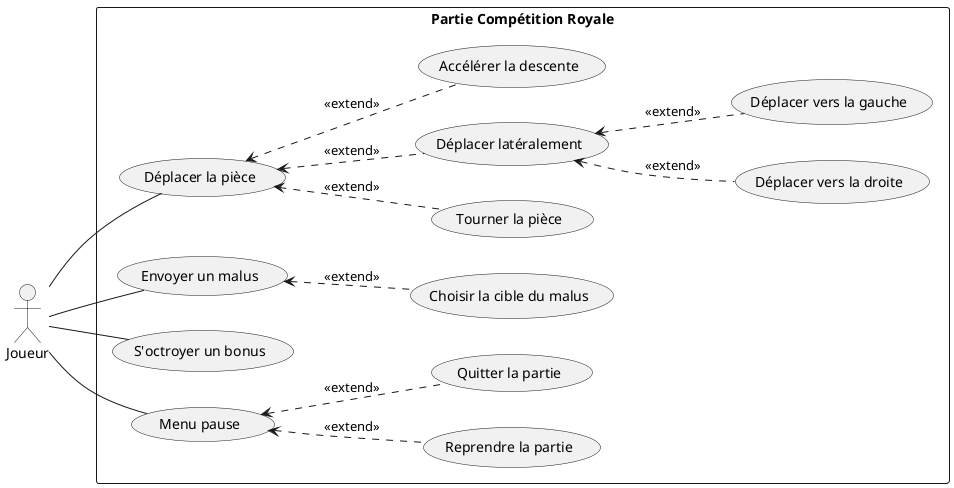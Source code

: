 @startuml royal-competition

'Royal-Competitive Mode'
' NOTE: We could add "pause", "resume" & "stop game" in game menu

left to right direction
actor Joueur as player

rectangle "Partie Compétition Royale" as game {
    '### Social
    ' NOTE: we don't have to implement this but it would be a cool feature
    ' usecase "discuter" as chat

    '### Game Actions
    usecase "Déplacer la pièce" as move_piece
    usecase "Tourner la pièce" as rotate_piece
    'TODO: penalty might be a bad name
    'TODO: throw n lines penalty can be activated only if f(n) lines have been completed
    ' usecase "envoyer n-1 malus" as throw_penalty

    'TODO: throw_penalty or get shield if a certain quantity of energy is reached
    usecase "Envoyer un malus" as throw_penalty
    usecase "S'octroyer un bonus" as get_bonus

    'TODO: To check if it's good so
    usecase "Choisir la cible du malus" as choose_target

    'TODO: faut il choisir le bonus ? (aléatoire ou pas)

    '### move piece subcases NOTE: is "extends" the right keyword for this
    usecase "Déplacer latéralement" as lateral_movement
    usecase "Accélérer la descente" as increase_descent
    usecase "Déplacer vers la droite" as move_right
    usecase "Déplacer vers la gauche" as move_left

    usecase "Menu pause" as pause_menu
    usecase "Reprendre la partie" as resume_game
    usecase "Quitter la partie" as quit_game
}

player -- move_piece
player -- pause_menu
player -- throw_penalty
player -- get_bonus

(move_piece) <-. (lateral_movement): <<extend>>
(move_piece) <-. (increase_descent): <<extend>>
(move_piece) <-. (rotate_piece): <<extend>>
(lateral_movement) <-. (move_right): <<extend>>
(lateral_movement) <-. (move_left): <<extend>>

(pause_menu) <-. (resume_game): <<extend>>
(pause_menu) <-. (quit_game): <<extend>>

(throw_penalty) <-. (choose_target): <<extend>>

@enduml
